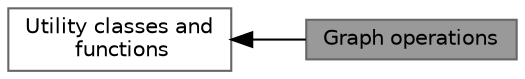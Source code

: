 digraph "Graph operations"
{
 // LATEX_PDF_SIZE
  bgcolor="transparent";
  edge [fontname=Helvetica,fontsize=10,labelfontname=Helvetica,labelfontsize=10];
  node [fontname=Helvetica,fontsize=10,shape=box,height=0.2,width=0.4];
  rankdir=LR;
  Node1 [id="Node000001",label="Graph operations",height=0.2,width=0.4,color="gray40", fillcolor="grey60", style="filled", fontcolor="black",tooltip="Classes to represent graphs and functions to manipulate them (coloring, etc.)."];
  Node2 [id="Node000002",label="Utility classes and\l functions",height=0.2,width=0.4,color="grey40", fillcolor="white", style="filled",URL="$group__Toolboxes.html",tooltip="Several classes and functions that implement common operations."];
  Node2->Node1 [shape=plaintext, dir="back", style="solid"];
}
